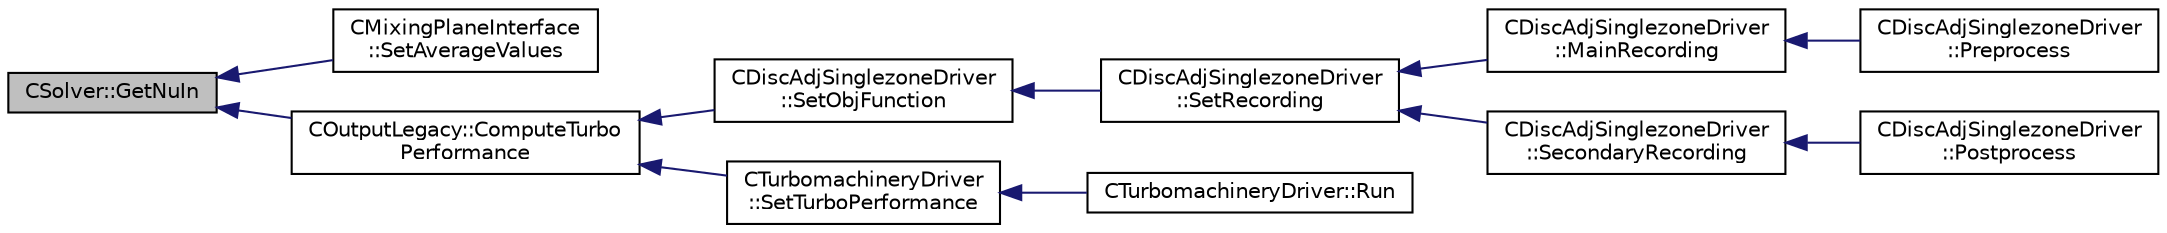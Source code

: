 digraph "CSolver::GetNuIn"
{
  edge [fontname="Helvetica",fontsize="10",labelfontname="Helvetica",labelfontsize="10"];
  node [fontname="Helvetica",fontsize="10",shape=record];
  rankdir="LR";
  Node1932 [label="CSolver::GetNuIn",height=0.2,width=0.4,color="black", fillcolor="grey75", style="filled", fontcolor="black"];
  Node1932 -> Node1933 [dir="back",color="midnightblue",fontsize="10",style="solid",fontname="Helvetica"];
  Node1933 [label="CMixingPlaneInterface\l::SetAverageValues",height=0.2,width=0.4,color="black", fillcolor="white", style="filled",URL="$class_c_mixing_plane_interface.html#ae3766c4aade9be744a13e797d21b1207",tooltip="Store all the turboperformance in the solver in ZONE_0. "];
  Node1932 -> Node1934 [dir="back",color="midnightblue",fontsize="10",style="solid",fontname="Helvetica"];
  Node1934 [label="COutputLegacy::ComputeTurbo\lPerformance",height=0.2,width=0.4,color="black", fillcolor="white", style="filled",URL="$class_c_output_legacy.html#a870a4170d6099c1f7c589596e20d2079",tooltip="Compute . "];
  Node1934 -> Node1935 [dir="back",color="midnightblue",fontsize="10",style="solid",fontname="Helvetica"];
  Node1935 [label="CDiscAdjSinglezoneDriver\l::SetObjFunction",height=0.2,width=0.4,color="black", fillcolor="white", style="filled",URL="$class_c_disc_adj_singlezone_driver.html#aea0513ac808106c6a92be610b3b17a6a",tooltip="Set the objective function. "];
  Node1935 -> Node1936 [dir="back",color="midnightblue",fontsize="10",style="solid",fontname="Helvetica"];
  Node1936 [label="CDiscAdjSinglezoneDriver\l::SetRecording",height=0.2,width=0.4,color="black", fillcolor="white", style="filled",URL="$class_c_disc_adj_singlezone_driver.html#a7e519f0f189a3a102b0630edaaa9d233",tooltip="Record one iteration of a flow iteration in within multiple zones. "];
  Node1936 -> Node1937 [dir="back",color="midnightblue",fontsize="10",style="solid",fontname="Helvetica"];
  Node1937 [label="CDiscAdjSinglezoneDriver\l::MainRecording",height=0.2,width=0.4,color="black", fillcolor="white", style="filled",URL="$class_c_disc_adj_singlezone_driver.html#af4087bc4859a336b67555336d8f28aaf",tooltip="Record the main computational path. "];
  Node1937 -> Node1938 [dir="back",color="midnightblue",fontsize="10",style="solid",fontname="Helvetica"];
  Node1938 [label="CDiscAdjSinglezoneDriver\l::Preprocess",height=0.2,width=0.4,color="black", fillcolor="white", style="filled",URL="$class_c_disc_adj_singlezone_driver.html#a2d0785572312526d0bd695a14dd405f2",tooltip="Preprocess the single-zone iteration. "];
  Node1936 -> Node1939 [dir="back",color="midnightblue",fontsize="10",style="solid",fontname="Helvetica"];
  Node1939 [label="CDiscAdjSinglezoneDriver\l::SecondaryRecording",height=0.2,width=0.4,color="black", fillcolor="white", style="filled",URL="$class_c_disc_adj_singlezone_driver.html#ad328a74dd89ed2e335b22c4bf2b53cb0",tooltip="Record the secondary computational path. "];
  Node1939 -> Node1940 [dir="back",color="midnightblue",fontsize="10",style="solid",fontname="Helvetica"];
  Node1940 [label="CDiscAdjSinglezoneDriver\l::Postprocess",height=0.2,width=0.4,color="black", fillcolor="white", style="filled",URL="$class_c_disc_adj_singlezone_driver.html#af0ac923c07d86674b252c28df9a115da",tooltip="Postprocess the adjoint iteration for ZONE_0. "];
  Node1934 -> Node1941 [dir="back",color="midnightblue",fontsize="10",style="solid",fontname="Helvetica"];
  Node1941 [label="CTurbomachineryDriver\l::SetTurboPerformance",height=0.2,width=0.4,color="black", fillcolor="white", style="filled",URL="$class_c_turbomachinery_driver.html#a5f79f6d56a18a557d1afce41629ec743",tooltip="Set Mixing Plane interface within multiple zones. "];
  Node1941 -> Node1942 [dir="back",color="midnightblue",fontsize="10",style="solid",fontname="Helvetica"];
  Node1942 [label="CTurbomachineryDriver::Run",height=0.2,width=0.4,color="black", fillcolor="white", style="filled",URL="$class_c_turbomachinery_driver.html#a4c5a1aaddfe1130684fbcdcacd7eb83f",tooltip="Run a single iteration of the physics within multiple zones. "];
}
